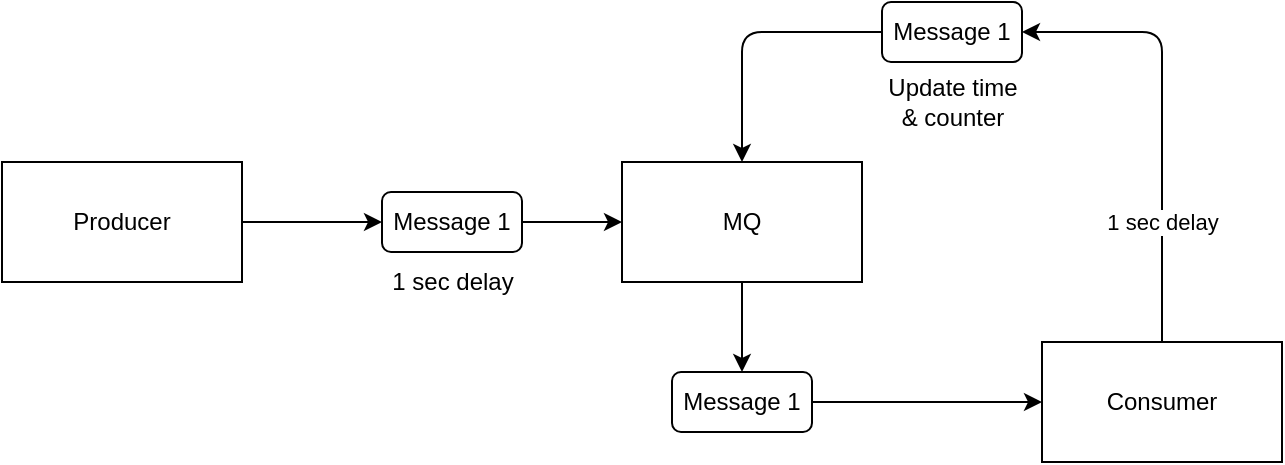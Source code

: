 <mxfile><diagram id="CCP-T828zebie1Bcwr3A" name="Page-1"><mxGraphModel dx="722" dy="563" grid="0" gridSize="10" guides="1" tooltips="1" connect="1" arrows="1" fold="1" page="1" pageScale="1" pageWidth="850" pageHeight="1100" math="0" shadow="0"><root><mxCell id="0"/><mxCell id="1" parent="0"/><mxCell id="29" value="" style="edgeStyle=none;html=1;entryX=0;entryY=0.5;entryDx=0;entryDy=0;" parent="1" source="5" target="7" edge="1"><mxGeometry relative="1" as="geometry"/></mxCell><mxCell id="5" value="Producer" style="rounded=0;whiteSpace=wrap;html=1;" parent="1" vertex="1"><mxGeometry x="160" y="200" width="120" height="60" as="geometry"/></mxCell><mxCell id="11" style="edgeStyle=none;html=1;exitX=0.5;exitY=1;exitDx=0;exitDy=0;entryX=0.5;entryY=0;entryDx=0;entryDy=0;" parent="1" source="6" target="10" edge="1"><mxGeometry relative="1" as="geometry"/></mxCell><mxCell id="6" value="MQ" style="rounded=0;whiteSpace=wrap;html=1;" parent="1" vertex="1"><mxGeometry x="470" y="200" width="120" height="60" as="geometry"/></mxCell><mxCell id="14" style="edgeStyle=none;html=1;exitX=1;exitY=0.5;exitDx=0;exitDy=0;entryX=0;entryY=0.5;entryDx=0;entryDy=0;" parent="1" source="7" target="6" edge="1"><mxGeometry relative="1" as="geometry"/></mxCell><mxCell id="7" value="Message 1" style="rounded=1;whiteSpace=wrap;html=1;" parent="1" vertex="1"><mxGeometry x="350" y="215" width="70" height="30" as="geometry"/></mxCell><mxCell id="13" style="edgeStyle=none;html=1;exitX=1;exitY=0.5;exitDx=0;exitDy=0;entryX=0;entryY=0.5;entryDx=0;entryDy=0;" parent="1" source="10" target="12" edge="1"><mxGeometry relative="1" as="geometry"/></mxCell><mxCell id="10" value="Message 1" style="rounded=1;whiteSpace=wrap;html=1;" parent="1" vertex="1"><mxGeometry x="495" y="305" width="70" height="30" as="geometry"/></mxCell><mxCell id="20" style="edgeStyle=none;html=1;exitX=0.5;exitY=0;exitDx=0;exitDy=0;entryX=1;entryY=0.5;entryDx=0;entryDy=0;" parent="1" source="12" target="25" edge="1"><mxGeometry relative="1" as="geometry"><mxPoint x="700" y="230" as="targetPoint"/><Array as="points"><mxPoint x="740" y="230"/><mxPoint x="740" y="135"/></Array></mxGeometry></mxCell><mxCell id="24" value="1 sec delay" style="edgeLabel;html=1;align=center;verticalAlign=middle;resizable=0;points=[];" parent="20" vertex="1" connectable="0"><mxGeometry x="-0.591" y="-3" relative="1" as="geometry"><mxPoint x="-3" y="-14" as="offset"/></mxGeometry></mxCell><mxCell id="12" value="Consumer" style="rounded=0;whiteSpace=wrap;html=1;" parent="1" vertex="1"><mxGeometry x="680" y="290" width="120" height="60" as="geometry"/></mxCell><mxCell id="23" value="Update time&lt;br&gt;&amp;amp; counter" style="text;html=1;align=center;verticalAlign=middle;resizable=0;points=[];autosize=1;strokeColor=none;fillColor=none;" parent="1" vertex="1"><mxGeometry x="590" y="150" width="90" height="40" as="geometry"/></mxCell><mxCell id="26" value="" style="edgeStyle=none;html=1;exitX=0;exitY=0.5;exitDx=0;exitDy=0;" parent="1" source="25" target="6" edge="1"><mxGeometry relative="1" as="geometry"><Array as="points"><mxPoint x="530" y="135"/></Array></mxGeometry></mxCell><mxCell id="25" value="Message 1" style="rounded=1;whiteSpace=wrap;html=1;" parent="1" vertex="1"><mxGeometry x="600" y="120" width="70" height="30" as="geometry"/></mxCell><mxCell id="27" value="1 sec delay" style="text;html=1;align=center;verticalAlign=middle;resizable=0;points=[];autosize=1;strokeColor=none;fillColor=none;" parent="1" vertex="1"><mxGeometry x="345" y="245" width="80" height="30" as="geometry"/></mxCell></root></mxGraphModel></diagram></mxfile>